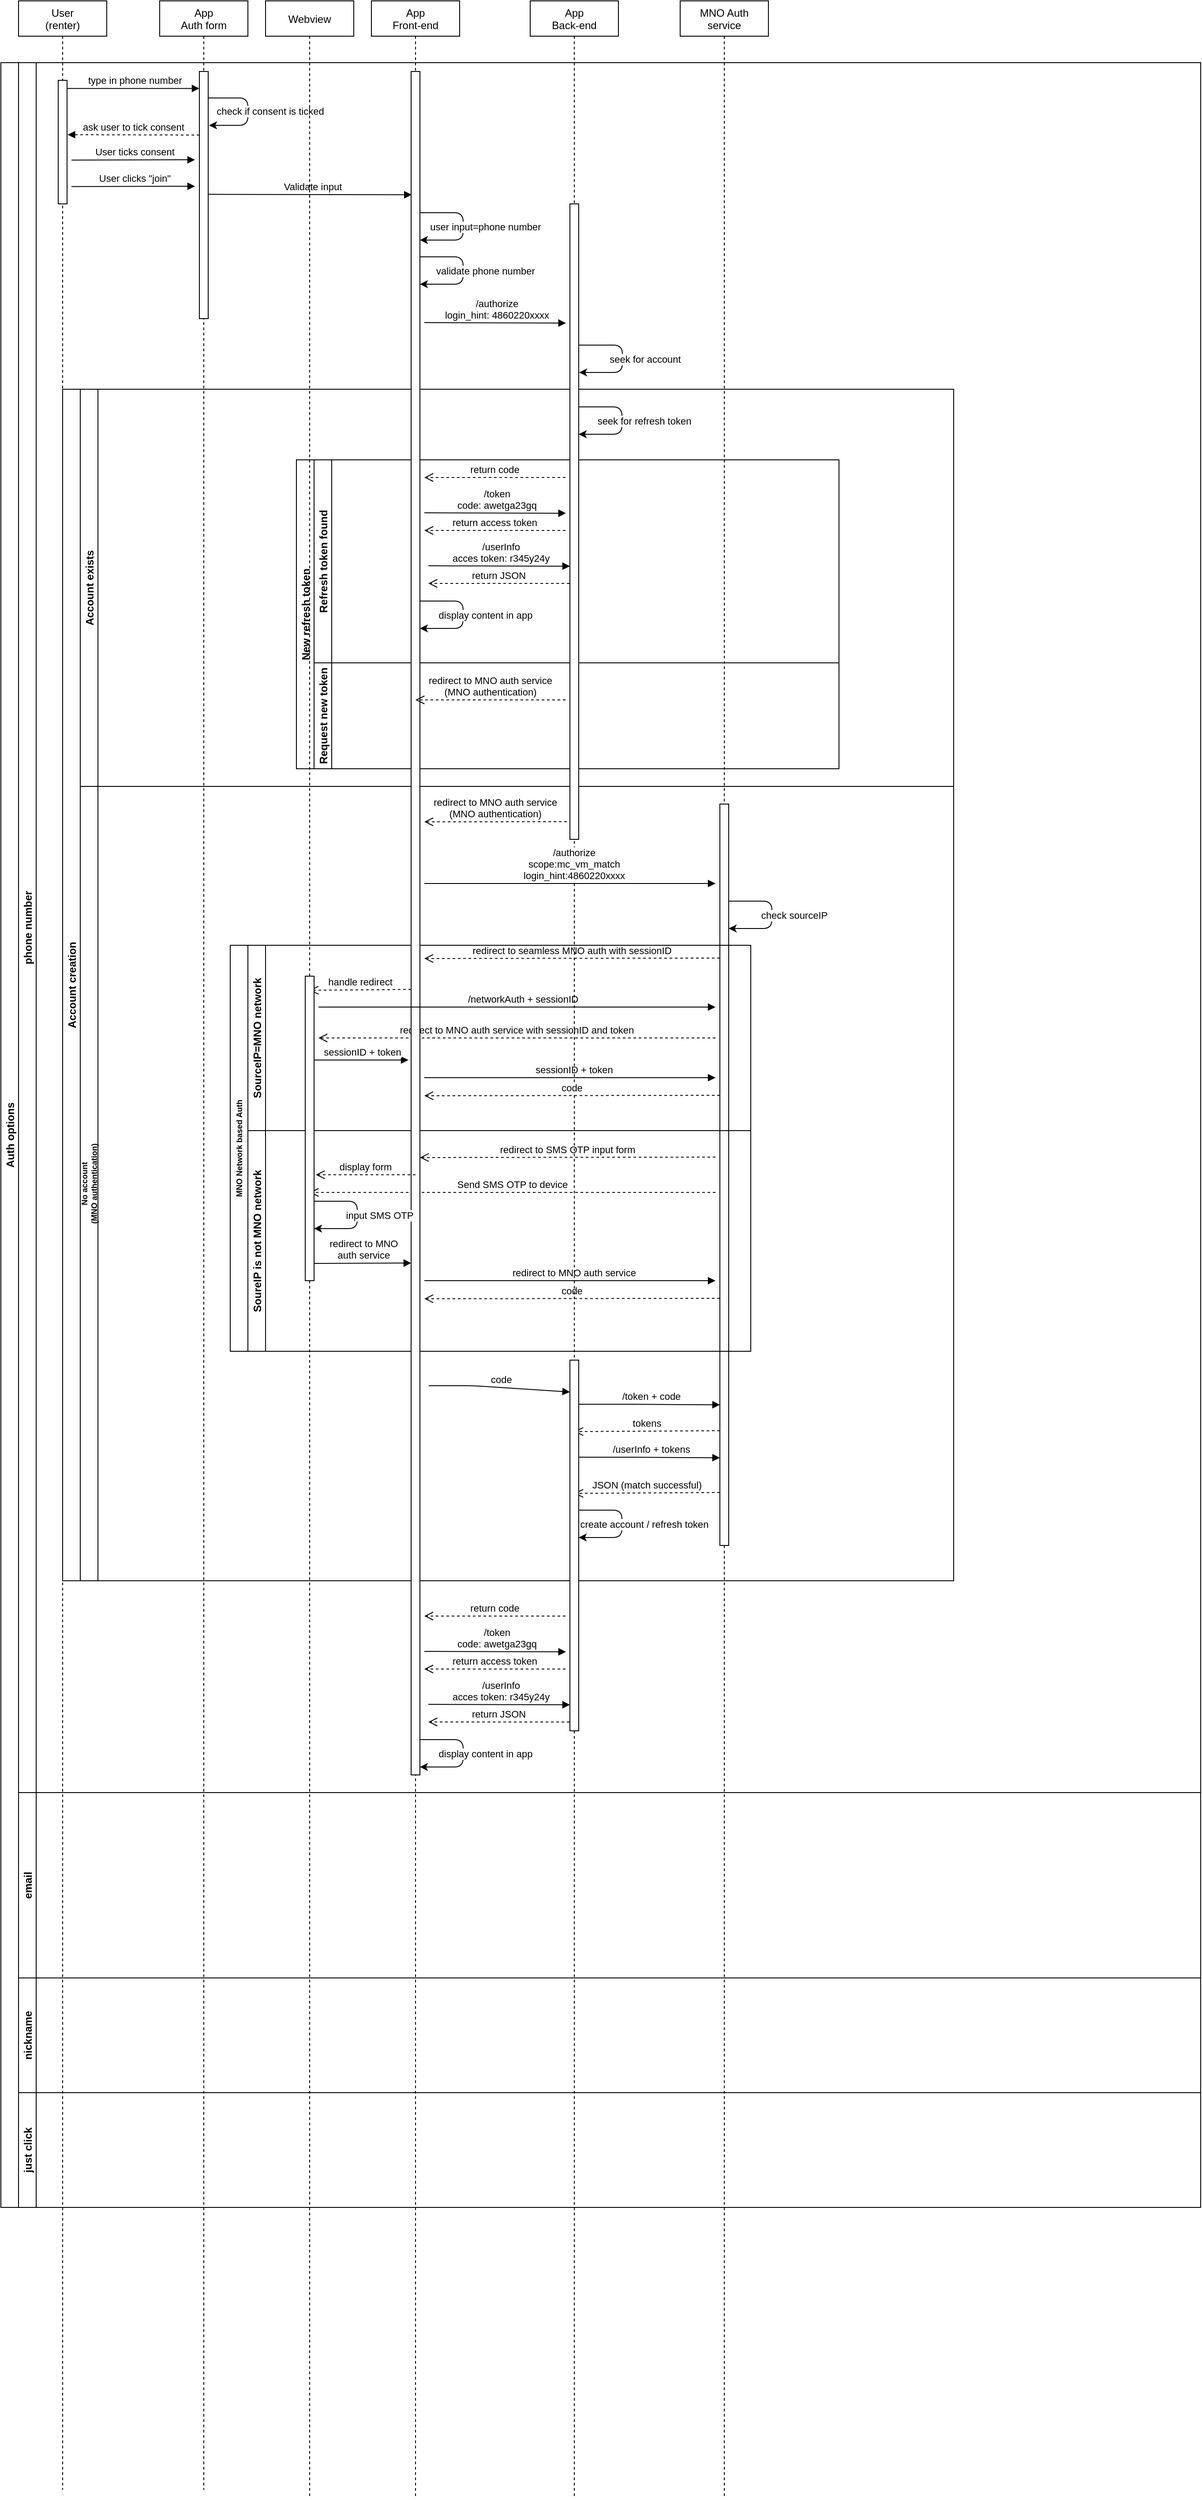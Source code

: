 <mxfile version="15.2.9" type="github">
  <diagram id="kgpKYQtTHZ0yAKxKKP6v" name="Page-1">
    <mxGraphModel dx="1221" dy="672" grid="1" gridSize="10" guides="1" tooltips="1" connect="1" arrows="1" fold="1" page="1" pageScale="1" pageWidth="850" pageHeight="1100" math="0" shadow="0">
      <root>
        <mxCell id="0" />
        <mxCell id="1" parent="0" />
        <mxCell id="3nuBFxr9cyL0pnOWT2aG-1" value="User&#xa;(renter)" style="shape=umlLifeline;perimeter=lifelinePerimeter;container=1;collapsible=0;recursiveResize=0;rounded=0;shadow=0;strokeWidth=1;" parent="1" vertex="1">
          <mxGeometry x="70" y="80" width="100" height="2820" as="geometry" />
        </mxCell>
        <mxCell id="3nuBFxr9cyL0pnOWT2aG-4" value="" style="points=[];perimeter=orthogonalPerimeter;rounded=0;shadow=0;strokeWidth=1;" parent="3nuBFxr9cyL0pnOWT2aG-1" vertex="1">
          <mxGeometry x="45" y="90" width="10" height="140" as="geometry" />
        </mxCell>
        <mxCell id="3nuBFxr9cyL0pnOWT2aG-5" value="App&#xa;Auth form" style="shape=umlLifeline;perimeter=lifelinePerimeter;container=1;collapsible=0;recursiveResize=0;rounded=0;shadow=0;strokeWidth=1;" parent="1" vertex="1">
          <mxGeometry x="230" y="80" width="100" height="2820" as="geometry" />
        </mxCell>
        <mxCell id="3nuBFxr9cyL0pnOWT2aG-6" value="" style="points=[];perimeter=orthogonalPerimeter;rounded=0;shadow=0;strokeWidth=1;" parent="3nuBFxr9cyL0pnOWT2aG-5" vertex="1">
          <mxGeometry x="45" y="80" width="10" height="280" as="geometry" />
        </mxCell>
        <mxCell id="Zf3G7hdso3-D3wc9qhFH-11" value="" style="endArrow=classic;html=1;" edge="1" parent="3nuBFxr9cyL0pnOWT2aG-5" source="3nuBFxr9cyL0pnOWT2aG-6">
          <mxGeometry relative="1" as="geometry">
            <mxPoint x="60" y="110" as="sourcePoint" />
            <mxPoint x="56" y="141" as="targetPoint" />
            <Array as="points">
              <mxPoint x="100" y="110" />
              <mxPoint x="100" y="141" />
            </Array>
          </mxGeometry>
        </mxCell>
        <mxCell id="Zf3G7hdso3-D3wc9qhFH-12" value="check if consent is ticked" style="edgeLabel;resizable=0;html=1;align=center;verticalAlign=middle;" connectable="0" vertex="1" parent="Zf3G7hdso3-D3wc9qhFH-11">
          <mxGeometry relative="1" as="geometry">
            <mxPoint x="25" as="offset" />
          </mxGeometry>
        </mxCell>
        <mxCell id="3nuBFxr9cyL0pnOWT2aG-9" value="ask user to tick consent" style="verticalAlign=bottom;endArrow=block;shadow=0;strokeWidth=1;entryX=1.067;entryY=0.44;entryDx=0;entryDy=0;entryPerimeter=0;dashed=1;" parent="1" source="3nuBFxr9cyL0pnOWT2aG-6" target="3nuBFxr9cyL0pnOWT2aG-4" edge="1">
          <mxGeometry relative="1" as="geometry">
            <mxPoint x="240" y="200" as="sourcePoint" />
            <mxPoint x="178" y="227" as="targetPoint" />
            <Array as="points">
              <mxPoint x="270" y="232" />
            </Array>
          </mxGeometry>
        </mxCell>
        <mxCell id="Zf3G7hdso3-D3wc9qhFH-1" value="MNO Auth&#xa;service" style="shape=umlLifeline;perimeter=lifelinePerimeter;container=1;collapsible=0;recursiveResize=0;rounded=0;shadow=0;strokeWidth=1;" vertex="1" parent="1">
          <mxGeometry x="820" y="80" width="100" height="2830" as="geometry" />
        </mxCell>
        <mxCell id="Zf3G7hdso3-D3wc9qhFH-4" value="Auth options" style="swimlane;childLayout=stackLayout;resizeParent=1;resizeParentMax=0;horizontal=0;startSize=20;horizontalStack=0;" vertex="1" parent="1">
          <mxGeometry x="50" y="150" width="1360" height="2430" as="geometry" />
        </mxCell>
        <mxCell id="Zf3G7hdso3-D3wc9qhFH-5" value="phone number" style="swimlane;startSize=20;horizontal=0;" vertex="1" parent="Zf3G7hdso3-D3wc9qhFH-4">
          <mxGeometry x="20" width="1340" height="1960" as="geometry" />
        </mxCell>
        <mxCell id="Zf3G7hdso3-D3wc9qhFH-16" value="User ticks consent" style="verticalAlign=bottom;endArrow=block;shadow=0;strokeWidth=1;" edge="1" parent="Zf3G7hdso3-D3wc9qhFH-5">
          <mxGeometry x="0.03" relative="1" as="geometry">
            <mxPoint x="60" y="110.32" as="sourcePoint" />
            <mxPoint x="200" y="110" as="targetPoint" />
            <mxPoint as="offset" />
          </mxGeometry>
        </mxCell>
        <mxCell id="Zf3G7hdso3-D3wc9qhFH-17" value="User clicks &quot;join&quot;" style="verticalAlign=bottom;endArrow=block;shadow=0;strokeWidth=1;" edge="1" parent="Zf3G7hdso3-D3wc9qhFH-5">
          <mxGeometry x="0.03" relative="1" as="geometry">
            <mxPoint x="60" y="140.32" as="sourcePoint" />
            <mxPoint x="200" y="140" as="targetPoint" />
            <mxPoint as="offset" />
          </mxGeometry>
        </mxCell>
        <mxCell id="Zf3G7hdso3-D3wc9qhFH-40" value="/authorize&#xa;login_hint: 4860220xxxx" style="verticalAlign=bottom;endArrow=block;shadow=0;strokeWidth=1;entryX=0.067;entryY=0.123;entryDx=0;entryDy=0;entryPerimeter=0;exitX=1.024;exitY=0.497;exitDx=0;exitDy=0;exitPerimeter=0;" edge="1" parent="Zf3G7hdso3-D3wc9qhFH-5">
          <mxGeometry x="0.03" relative="1" as="geometry">
            <mxPoint x="460" y="294.5" as="sourcePoint" />
            <mxPoint x="620.43" y="295.0" as="targetPoint" />
            <mxPoint as="offset" />
          </mxGeometry>
        </mxCell>
        <mxCell id="Zf3G7hdso3-D3wc9qhFH-49" value="Account creation" style="swimlane;childLayout=stackLayout;resizeParent=1;resizeParentMax=0;horizontal=0;startSize=20;horizontalStack=0;" vertex="1" parent="Zf3G7hdso3-D3wc9qhFH-5">
          <mxGeometry x="50" y="370" width="1010" height="1350" as="geometry" />
        </mxCell>
        <mxCell id="Zf3G7hdso3-D3wc9qhFH-50" value="Account exists" style="swimlane;startSize=20;horizontal=0;" vertex="1" parent="Zf3G7hdso3-D3wc9qhFH-49">
          <mxGeometry x="20" width="990" height="450" as="geometry" />
        </mxCell>
        <mxCell id="Zf3G7hdso3-D3wc9qhFH-57" value="New refresh token" style="swimlane;childLayout=stackLayout;resizeParent=1;resizeParentMax=0;horizontal=0;startSize=20;horizontalStack=0;" vertex="1" parent="Zf3G7hdso3-D3wc9qhFH-50">
          <mxGeometry x="245" y="80" width="615" height="350" as="geometry" />
        </mxCell>
        <mxCell id="Zf3G7hdso3-D3wc9qhFH-58" value="Refresh token found" style="swimlane;startSize=20;horizontal=0;" vertex="1" parent="Zf3G7hdso3-D3wc9qhFH-57">
          <mxGeometry x="20" width="595" height="230" as="geometry" />
        </mxCell>
        <mxCell id="3nuBFxr9cyL0pnOWT2aG-7" value="return code" style="verticalAlign=bottom;endArrow=open;dashed=1;endSize=8;shadow=0;strokeWidth=1;" parent="Zf3G7hdso3-D3wc9qhFH-58" edge="1">
          <mxGeometry relative="1" as="geometry">
            <mxPoint x="125" y="20" as="targetPoint" />
            <mxPoint x="285" y="20" as="sourcePoint" />
          </mxGeometry>
        </mxCell>
        <mxCell id="Zf3G7hdso3-D3wc9qhFH-64" value="return JSON" style="verticalAlign=bottom;endArrow=open;dashed=1;endSize=8;shadow=0;strokeWidth=1;" edge="1" parent="Zf3G7hdso3-D3wc9qhFH-58">
          <mxGeometry relative="1" as="geometry">
            <mxPoint x="129.57" y="140" as="targetPoint" />
            <mxPoint x="289.57" y="140" as="sourcePoint" />
          </mxGeometry>
        </mxCell>
        <mxCell id="Zf3G7hdso3-D3wc9qhFH-63" value="/userInfo&#xa;acces token: r345y24y" style="verticalAlign=bottom;endArrow=block;shadow=0;strokeWidth=1;entryX=0.067;entryY=0.123;entryDx=0;entryDy=0;entryPerimeter=0;exitX=1.024;exitY=0.497;exitDx=0;exitDy=0;exitPerimeter=0;" edge="1" parent="Zf3G7hdso3-D3wc9qhFH-58">
          <mxGeometry x="0.03" relative="1" as="geometry">
            <mxPoint x="129.57" y="120" as="sourcePoint" />
            <mxPoint x="290.0" y="120.5" as="targetPoint" />
            <mxPoint as="offset" />
          </mxGeometry>
        </mxCell>
        <mxCell id="Zf3G7hdso3-D3wc9qhFH-59" value="Request new token" style="swimlane;startSize=20;horizontal=0;" vertex="1" parent="Zf3G7hdso3-D3wc9qhFH-57">
          <mxGeometry x="20" y="230" width="595" height="120" as="geometry" />
        </mxCell>
        <mxCell id="Zf3G7hdso3-D3wc9qhFH-51" value="No account&#xa;(MNO authentication)" style="swimlane;startSize=20;horizontal=0;fontSize=9;" vertex="1" parent="Zf3G7hdso3-D3wc9qhFH-49">
          <mxGeometry x="20" y="450" width="990" height="900" as="geometry" />
        </mxCell>
        <mxCell id="Zf3G7hdso3-D3wc9qhFH-2" value="" style="points=[];perimeter=orthogonalPerimeter;rounded=0;shadow=0;strokeWidth=1;" vertex="1" parent="Zf3G7hdso3-D3wc9qhFH-51">
          <mxGeometry x="725" y="20" width="10" height="840" as="geometry" />
        </mxCell>
        <mxCell id="Zf3G7hdso3-D3wc9qhFH-68" value="redirect to MNO auth service&#xa;(MNO authentication)" style="verticalAlign=bottom;endArrow=open;dashed=1;endSize=8;shadow=0;strokeWidth=1;entryX=1.34;entryY=0.913;entryDx=0;entryDy=0;entryPerimeter=0;" edge="1" parent="Zf3G7hdso3-D3wc9qhFH-51">
          <mxGeometry relative="1" as="geometry">
            <mxPoint x="390.0" y="40.14" as="targetPoint" />
            <mxPoint x="551.6" y="40" as="sourcePoint" />
          </mxGeometry>
        </mxCell>
        <mxCell id="Zf3G7hdso3-D3wc9qhFH-20" value="" style="endArrow=classic;html=1;" edge="1" parent="Zf3G7hdso3-D3wc9qhFH-51">
          <mxGeometry relative="1" as="geometry">
            <mxPoint x="735" y="130" as="sourcePoint" />
            <mxPoint x="735" y="161" as="targetPoint" />
            <Array as="points">
              <mxPoint x="784" y="130" />
              <mxPoint x="784" y="161" />
            </Array>
          </mxGeometry>
        </mxCell>
        <mxCell id="Zf3G7hdso3-D3wc9qhFH-21" value="check sourceIP" style="edgeLabel;resizable=0;html=1;align=center;verticalAlign=middle;" connectable="0" vertex="1" parent="Zf3G7hdso3-D3wc9qhFH-20">
          <mxGeometry relative="1" as="geometry">
            <mxPoint x="25" as="offset" />
          </mxGeometry>
        </mxCell>
        <mxCell id="Zf3G7hdso3-D3wc9qhFH-69" value="redirect to seamless MNO auth with sessionID" style="verticalAlign=bottom;endArrow=open;dashed=1;endSize=8;shadow=0;strokeWidth=1;" edge="1" parent="Zf3G7hdso3-D3wc9qhFH-51">
          <mxGeometry relative="1" as="geometry">
            <mxPoint x="390" y="195" as="targetPoint" />
            <mxPoint x="725.0" y="194.5" as="sourcePoint" />
          </mxGeometry>
        </mxCell>
        <mxCell id="Zf3G7hdso3-D3wc9qhFH-71" value="MNO Network based Auth" style="swimlane;childLayout=stackLayout;resizeParent=1;resizeParentMax=0;horizontal=0;startSize=20;horizontalStack=0;fontSize=9;" vertex="1" parent="Zf3G7hdso3-D3wc9qhFH-51">
          <mxGeometry x="170" y="180" width="590" height="460" as="geometry" />
        </mxCell>
        <mxCell id="Zf3G7hdso3-D3wc9qhFH-72" value="SourceIP=MNO network" style="swimlane;startSize=20;horizontal=0;" vertex="1" parent="Zf3G7hdso3-D3wc9qhFH-71">
          <mxGeometry x="20" width="570" height="210" as="geometry" />
        </mxCell>
        <mxCell id="Zf3G7hdso3-D3wc9qhFH-75" value="redirect to MNO auth service with sessionID and token" style="verticalAlign=bottom;endArrow=open;dashed=1;endSize=8;shadow=0;strokeWidth=1;" edge="1" parent="Zf3G7hdso3-D3wc9qhFH-72">
          <mxGeometry relative="1" as="geometry">
            <mxPoint x="80" y="105" as="targetPoint" />
            <mxPoint x="530" y="105" as="sourcePoint" />
          </mxGeometry>
        </mxCell>
        <mxCell id="Zf3G7hdso3-D3wc9qhFH-83" value="sessionID + token" style="verticalAlign=bottom;endArrow=block;shadow=0;strokeWidth=1;" edge="1" parent="Zf3G7hdso3-D3wc9qhFH-72">
          <mxGeometry x="0.03" relative="1" as="geometry">
            <mxPoint x="200" y="150" as="sourcePoint" />
            <mxPoint x="530" y="150" as="targetPoint" />
            <mxPoint as="offset" />
            <Array as="points">
              <mxPoint x="250" y="150" />
            </Array>
          </mxGeometry>
        </mxCell>
        <mxCell id="Zf3G7hdso3-D3wc9qhFH-73" value="SoureIP is not MNO network" style="swimlane;startSize=20;horizontal=0;" vertex="1" parent="Zf3G7hdso3-D3wc9qhFH-71">
          <mxGeometry x="20" y="210" width="570" height="250" as="geometry" />
        </mxCell>
        <mxCell id="Zf3G7hdso3-D3wc9qhFH-78" value="redirect to SMS OTP input form" style="verticalAlign=bottom;endArrow=open;dashed=1;endSize=8;shadow=0;strokeWidth=1;" edge="1" parent="Zf3G7hdso3-D3wc9qhFH-73">
          <mxGeometry relative="1" as="geometry">
            <mxPoint x="195" y="30.5" as="targetPoint" />
            <mxPoint x="530" y="30" as="sourcePoint" />
          </mxGeometry>
        </mxCell>
        <mxCell id="Zf3G7hdso3-D3wc9qhFH-87" value="Send SMS OTP to device" style="verticalAlign=bottom;endArrow=open;dashed=1;endSize=8;shadow=0;strokeWidth=1;" edge="1" parent="Zf3G7hdso3-D3wc9qhFH-73" target="Zf3G7hdso3-D3wc9qhFH-79">
          <mxGeometry relative="1" as="geometry">
            <mxPoint x="195" y="70.5" as="targetPoint" />
            <mxPoint x="530" y="70" as="sourcePoint" />
          </mxGeometry>
        </mxCell>
        <mxCell id="Zf3G7hdso3-D3wc9qhFH-89" value="redirect to MNO auth service" style="verticalAlign=bottom;endArrow=block;shadow=0;strokeWidth=1;" edge="1" parent="Zf3G7hdso3-D3wc9qhFH-73">
          <mxGeometry x="0.03" relative="1" as="geometry">
            <mxPoint x="200" y="170.0" as="sourcePoint" />
            <mxPoint x="530" y="170.0" as="targetPoint" />
            <mxPoint as="offset" />
            <Array as="points">
              <mxPoint x="250" y="170" />
            </Array>
          </mxGeometry>
        </mxCell>
        <mxCell id="Zf3G7hdso3-D3wc9qhFH-90" value="code" style="verticalAlign=bottom;endArrow=open;dashed=1;endSize=8;shadow=0;strokeWidth=1;" edge="1" parent="Zf3G7hdso3-D3wc9qhFH-73">
          <mxGeometry relative="1" as="geometry">
            <mxPoint x="200" y="190.5" as="targetPoint" />
            <mxPoint x="535" y="190.0" as="sourcePoint" />
          </mxGeometry>
        </mxCell>
        <mxCell id="Zf3G7hdso3-D3wc9qhFH-92" value="code" style="verticalAlign=bottom;endArrow=block;shadow=0;strokeWidth=1;entryX=0;entryY=0.086;entryDx=0;entryDy=0;entryPerimeter=0;" edge="1" parent="Zf3G7hdso3-D3wc9qhFH-51" target="Zf3G7hdso3-D3wc9qhFH-91">
          <mxGeometry x="0.03" relative="1" as="geometry">
            <mxPoint x="395" y="679" as="sourcePoint" />
            <mxPoint x="725" y="679" as="targetPoint" />
            <mxPoint as="offset" />
            <Array as="points">
              <mxPoint x="445" y="679" />
            </Array>
          </mxGeometry>
        </mxCell>
        <mxCell id="Zf3G7hdso3-D3wc9qhFH-94" value="/token + code" style="verticalAlign=bottom;endArrow=block;shadow=0;strokeWidth=1;entryX=0;entryY=0.086;entryDx=0;entryDy=0;entryPerimeter=0;" edge="1" parent="Zf3G7hdso3-D3wc9qhFH-51">
          <mxGeometry x="0.03" relative="1" as="geometry">
            <mxPoint x="565" y="700" as="sourcePoint" />
            <mxPoint x="725" y="700.67" as="targetPoint" />
            <mxPoint as="offset" />
            <Array as="points">
              <mxPoint x="615" y="700" />
            </Array>
          </mxGeometry>
        </mxCell>
        <mxCell id="Zf3G7hdso3-D3wc9qhFH-95" value="tokens" style="verticalAlign=bottom;endArrow=open;dashed=1;endSize=8;shadow=0;strokeWidth=1;" edge="1" parent="Zf3G7hdso3-D3wc9qhFH-51">
          <mxGeometry relative="1" as="geometry">
            <mxPoint x="560" y="731" as="targetPoint" />
            <mxPoint x="725" y="730" as="sourcePoint" />
          </mxGeometry>
        </mxCell>
        <mxCell id="Zf3G7hdso3-D3wc9qhFH-96" value="/userInfo + tokens" style="verticalAlign=bottom;endArrow=block;shadow=0;strokeWidth=1;entryX=0;entryY=0.086;entryDx=0;entryDy=0;entryPerimeter=0;" edge="1" parent="Zf3G7hdso3-D3wc9qhFH-51">
          <mxGeometry x="0.03" relative="1" as="geometry">
            <mxPoint x="565" y="760" as="sourcePoint" />
            <mxPoint x="725" y="760.67" as="targetPoint" />
            <mxPoint as="offset" />
            <Array as="points">
              <mxPoint x="615" y="760" />
            </Array>
          </mxGeometry>
        </mxCell>
        <mxCell id="Zf3G7hdso3-D3wc9qhFH-97" value="JSON (match successful)" style="verticalAlign=bottom;endArrow=open;dashed=1;endSize=8;shadow=0;strokeWidth=1;" edge="1" parent="Zf3G7hdso3-D3wc9qhFH-51">
          <mxGeometry relative="1" as="geometry">
            <mxPoint x="560" y="801" as="targetPoint" />
            <mxPoint x="725" y="800" as="sourcePoint" />
          </mxGeometry>
        </mxCell>
        <mxCell id="Zf3G7hdso3-D3wc9qhFH-6" value="email" style="swimlane;startSize=20;horizontal=0;" vertex="1" parent="Zf3G7hdso3-D3wc9qhFH-4">
          <mxGeometry x="20" y="1960" width="1340" height="210" as="geometry" />
        </mxCell>
        <mxCell id="Zf3G7hdso3-D3wc9qhFH-10" value="nickname" style="swimlane;startSize=20;horizontal=0;" vertex="1" parent="Zf3G7hdso3-D3wc9qhFH-4">
          <mxGeometry x="20" y="2170" width="1340" height="130" as="geometry" />
        </mxCell>
        <mxCell id="Zf3G7hdso3-D3wc9qhFH-7" value="just click" style="swimlane;startSize=20;horizontal=0;" vertex="1" parent="Zf3G7hdso3-D3wc9qhFH-4">
          <mxGeometry x="20" y="2300" width="1340" height="130" as="geometry" />
        </mxCell>
        <mxCell id="Zf3G7hdso3-D3wc9qhFH-22" value="App&#xa;Front-end" style="shape=umlLifeline;perimeter=lifelinePerimeter;container=1;collapsible=0;recursiveResize=0;rounded=0;shadow=0;strokeWidth=1;" vertex="1" parent="1">
          <mxGeometry x="470" y="80" width="100" height="2830" as="geometry" />
        </mxCell>
        <mxCell id="Zf3G7hdso3-D3wc9qhFH-23" value="" style="points=[];perimeter=orthogonalPerimeter;rounded=0;shadow=0;strokeWidth=1;" vertex="1" parent="Zf3G7hdso3-D3wc9qhFH-22">
          <mxGeometry x="45" y="80" width="10" height="1930" as="geometry" />
        </mxCell>
        <mxCell id="Zf3G7hdso3-D3wc9qhFH-26" value="Validate input" style="verticalAlign=bottom;endArrow=block;shadow=0;strokeWidth=1;entryX=0.067;entryY=0.123;entryDx=0;entryDy=0;entryPerimeter=0;exitX=1.024;exitY=0.497;exitDx=0;exitDy=0;exitPerimeter=0;" edge="1" parent="Zf3G7hdso3-D3wc9qhFH-22" source="3nuBFxr9cyL0pnOWT2aG-6">
          <mxGeometry x="0.03" relative="1" as="geometry">
            <mxPoint x="-110" y="220" as="sourcePoint" />
            <mxPoint x="45.67" y="219.66" as="targetPoint" />
            <mxPoint as="offset" />
          </mxGeometry>
        </mxCell>
        <mxCell id="Zf3G7hdso3-D3wc9qhFH-41" value="" style="endArrow=classic;html=1;" edge="1" parent="Zf3G7hdso3-D3wc9qhFH-22">
          <mxGeometry relative="1" as="geometry">
            <mxPoint x="55" y="240" as="sourcePoint" />
            <mxPoint x="55" y="271" as="targetPoint" />
            <Array as="points">
              <mxPoint x="104" y="240" />
              <mxPoint x="104" y="271" />
            </Array>
          </mxGeometry>
        </mxCell>
        <mxCell id="Zf3G7hdso3-D3wc9qhFH-42" value="user input=phone number" style="edgeLabel;resizable=0;html=1;align=center;verticalAlign=middle;" connectable="0" vertex="1" parent="Zf3G7hdso3-D3wc9qhFH-41">
          <mxGeometry relative="1" as="geometry">
            <mxPoint x="25" as="offset" />
          </mxGeometry>
        </mxCell>
        <mxCell id="Zf3G7hdso3-D3wc9qhFH-43" value="" style="endArrow=classic;html=1;" edge="1" parent="Zf3G7hdso3-D3wc9qhFH-22">
          <mxGeometry relative="1" as="geometry">
            <mxPoint x="55" y="290" as="sourcePoint" />
            <mxPoint x="55" y="321" as="targetPoint" />
            <Array as="points">
              <mxPoint x="104" y="290" />
              <mxPoint x="104" y="321" />
            </Array>
          </mxGeometry>
        </mxCell>
        <mxCell id="Zf3G7hdso3-D3wc9qhFH-44" value="validate phone number" style="edgeLabel;resizable=0;html=1;align=center;verticalAlign=middle;" connectable="0" vertex="1" parent="Zf3G7hdso3-D3wc9qhFH-43">
          <mxGeometry relative="1" as="geometry">
            <mxPoint x="25" as="offset" />
          </mxGeometry>
        </mxCell>
        <mxCell id="Zf3G7hdso3-D3wc9qhFH-65" value="" style="endArrow=classic;html=1;" edge="1" parent="Zf3G7hdso3-D3wc9qhFH-22">
          <mxGeometry relative="1" as="geometry">
            <mxPoint x="55" y="680" as="sourcePoint" />
            <mxPoint x="55" y="711" as="targetPoint" />
            <Array as="points">
              <mxPoint x="104" y="680" />
              <mxPoint x="104" y="711" />
            </Array>
          </mxGeometry>
        </mxCell>
        <mxCell id="Zf3G7hdso3-D3wc9qhFH-66" value="display content in app" style="edgeLabel;resizable=0;html=1;align=center;verticalAlign=middle;" connectable="0" vertex="1" parent="Zf3G7hdso3-D3wc9qhFH-65">
          <mxGeometry relative="1" as="geometry">
            <mxPoint x="25" as="offset" />
          </mxGeometry>
        </mxCell>
        <mxCell id="Zf3G7hdso3-D3wc9qhFH-82" value="handle redirect" style="verticalAlign=bottom;endArrow=open;dashed=1;endSize=8;shadow=0;strokeWidth=1;" edge="1" parent="Zf3G7hdso3-D3wc9qhFH-22">
          <mxGeometry relative="1" as="geometry">
            <mxPoint x="-70" y="1121" as="targetPoint" />
            <mxPoint x="45" y="1120" as="sourcePoint" />
          </mxGeometry>
        </mxCell>
        <mxCell id="Zf3G7hdso3-D3wc9qhFH-70" value="/networkAuth + sessionID" style="verticalAlign=bottom;endArrow=block;shadow=0;strokeWidth=1;" edge="1" parent="Zf3G7hdso3-D3wc9qhFH-22">
          <mxGeometry x="0.03" relative="1" as="geometry">
            <mxPoint x="-60" y="1140" as="sourcePoint" />
            <mxPoint x="390" y="1140" as="targetPoint" />
            <mxPoint as="offset" />
            <Array as="points">
              <mxPoint x="-60" y="1140" />
              <mxPoint x="-10" y="1140" />
            </Array>
          </mxGeometry>
        </mxCell>
        <mxCell id="Zf3G7hdso3-D3wc9qhFH-84" value="display form" style="verticalAlign=bottom;endArrow=open;dashed=1;endSize=8;shadow=0;strokeWidth=1;" edge="1" parent="Zf3G7hdso3-D3wc9qhFH-22">
          <mxGeometry relative="1" as="geometry">
            <mxPoint x="-63" y="1330" as="targetPoint" />
            <mxPoint x="50" y="1330" as="sourcePoint" />
          </mxGeometry>
        </mxCell>
        <mxCell id="Zf3G7hdso3-D3wc9qhFH-88" value="redirect to MNO&#xa;auth service" style="verticalAlign=bottom;endArrow=block;shadow=0;strokeWidth=1;entryX=0.057;entryY=0.794;entryDx=0;entryDy=0;entryPerimeter=0;" edge="1" parent="Zf3G7hdso3-D3wc9qhFH-22">
          <mxGeometry x="0.03" relative="1" as="geometry">
            <mxPoint x="-65.57" y="1430.46" as="sourcePoint" />
            <mxPoint x="45.0" y="1430" as="targetPoint" />
            <mxPoint as="offset" />
            <Array as="points" />
          </mxGeometry>
        </mxCell>
        <mxCell id="Zf3G7hdso3-D3wc9qhFH-38" value="App&#xa;Back-end" style="shape=umlLifeline;perimeter=lifelinePerimeter;container=1;collapsible=0;recursiveResize=0;rounded=0;shadow=0;strokeWidth=1;" vertex="1" parent="1">
          <mxGeometry x="650" y="80" width="100" height="2830" as="geometry" />
        </mxCell>
        <mxCell id="Zf3G7hdso3-D3wc9qhFH-39" value="" style="points=[];perimeter=orthogonalPerimeter;rounded=0;shadow=0;strokeWidth=1;" vertex="1" parent="Zf3G7hdso3-D3wc9qhFH-38">
          <mxGeometry x="45" y="230" width="10" height="720" as="geometry" />
        </mxCell>
        <mxCell id="Zf3G7hdso3-D3wc9qhFH-27" value="" style="endArrow=classic;html=1;" edge="1" parent="Zf3G7hdso3-D3wc9qhFH-38">
          <mxGeometry relative="1" as="geometry">
            <mxPoint x="55.5" y="390" as="sourcePoint" />
            <mxPoint x="55.5" y="421" as="targetPoint" />
            <Array as="points">
              <mxPoint x="104.5" y="390" />
              <mxPoint x="104.5" y="421" />
            </Array>
          </mxGeometry>
        </mxCell>
        <mxCell id="Zf3G7hdso3-D3wc9qhFH-28" value="seek for account" style="edgeLabel;resizable=0;html=1;align=center;verticalAlign=middle;" connectable="0" vertex="1" parent="Zf3G7hdso3-D3wc9qhFH-27">
          <mxGeometry relative="1" as="geometry">
            <mxPoint x="25" as="offset" />
          </mxGeometry>
        </mxCell>
        <mxCell id="Zf3G7hdso3-D3wc9qhFH-55" value="" style="endArrow=classic;html=1;" edge="1" parent="Zf3G7hdso3-D3wc9qhFH-38">
          <mxGeometry relative="1" as="geometry">
            <mxPoint x="55" y="460" as="sourcePoint" />
            <mxPoint x="55" y="491" as="targetPoint" />
            <Array as="points">
              <mxPoint x="104" y="460" />
              <mxPoint x="104" y="491" />
            </Array>
          </mxGeometry>
        </mxCell>
        <mxCell id="Zf3G7hdso3-D3wc9qhFH-56" value="seek for refresh token" style="edgeLabel;resizable=0;html=1;align=center;verticalAlign=middle;" connectable="0" vertex="1" parent="Zf3G7hdso3-D3wc9qhFH-55">
          <mxGeometry relative="1" as="geometry">
            <mxPoint x="25" as="offset" />
          </mxGeometry>
        </mxCell>
        <mxCell id="Zf3G7hdso3-D3wc9qhFH-61" value="/token&#xa;code: awetga23gq" style="verticalAlign=bottom;endArrow=block;shadow=0;strokeWidth=1;entryX=0.067;entryY=0.123;entryDx=0;entryDy=0;entryPerimeter=0;exitX=1.024;exitY=0.497;exitDx=0;exitDy=0;exitPerimeter=0;" edge="1" parent="Zf3G7hdso3-D3wc9qhFH-38">
          <mxGeometry x="0.03" relative="1" as="geometry">
            <mxPoint x="-120" y="580" as="sourcePoint" />
            <mxPoint x="40.43" y="580.5" as="targetPoint" />
            <mxPoint as="offset" />
          </mxGeometry>
        </mxCell>
        <mxCell id="Zf3G7hdso3-D3wc9qhFH-62" value="return access token" style="verticalAlign=bottom;endArrow=open;dashed=1;endSize=8;shadow=0;strokeWidth=1;" edge="1" parent="Zf3G7hdso3-D3wc9qhFH-38">
          <mxGeometry relative="1" as="geometry">
            <mxPoint x="-120" y="600" as="targetPoint" />
            <mxPoint x="40" y="600" as="sourcePoint" />
          </mxGeometry>
        </mxCell>
        <mxCell id="Zf3G7hdso3-D3wc9qhFH-19" value="/authorize&#xa;scope:mc_vm_match&#xa;login_hint:4860220xxxx" style="verticalAlign=bottom;endArrow=block;shadow=0;strokeWidth=1;" edge="1" parent="Zf3G7hdso3-D3wc9qhFH-38">
          <mxGeometry x="0.03" relative="1" as="geometry">
            <mxPoint x="-120" y="1000" as="sourcePoint" />
            <mxPoint x="210" y="1000" as="targetPoint" />
            <mxPoint as="offset" />
            <Array as="points">
              <mxPoint x="-120" y="1000" />
              <mxPoint x="-70" y="1000" />
            </Array>
          </mxGeometry>
        </mxCell>
        <mxCell id="Zf3G7hdso3-D3wc9qhFH-77" value="code" style="verticalAlign=bottom;endArrow=open;dashed=1;endSize=8;shadow=0;strokeWidth=1;" edge="1" parent="Zf3G7hdso3-D3wc9qhFH-38">
          <mxGeometry relative="1" as="geometry">
            <mxPoint x="-120" y="1240.5" as="targetPoint" />
            <mxPoint x="215" y="1240" as="sourcePoint" />
          </mxGeometry>
        </mxCell>
        <mxCell id="Zf3G7hdso3-D3wc9qhFH-91" value="" style="points=[];perimeter=orthogonalPerimeter;rounded=0;shadow=0;strokeWidth=1;" vertex="1" parent="Zf3G7hdso3-D3wc9qhFH-38">
          <mxGeometry x="45" y="1540" width="10" height="420" as="geometry" />
        </mxCell>
        <mxCell id="Zf3G7hdso3-D3wc9qhFH-99" value="" style="endArrow=classic;html=1;" edge="1" parent="Zf3G7hdso3-D3wc9qhFH-38">
          <mxGeometry relative="1" as="geometry">
            <mxPoint x="55" y="1710" as="sourcePoint" />
            <mxPoint x="55" y="1741.0" as="targetPoint" />
            <Array as="points">
              <mxPoint x="104" y="1710" />
              <mxPoint x="104" y="1741" />
            </Array>
          </mxGeometry>
        </mxCell>
        <mxCell id="Zf3G7hdso3-D3wc9qhFH-100" value="create account / refresh token" style="edgeLabel;resizable=0;html=1;align=center;verticalAlign=middle;" connectable="0" vertex="1" parent="Zf3G7hdso3-D3wc9qhFH-99">
          <mxGeometry relative="1" as="geometry">
            <mxPoint x="25" as="offset" />
          </mxGeometry>
        </mxCell>
        <mxCell id="Zf3G7hdso3-D3wc9qhFH-105" value="return code" style="verticalAlign=bottom;endArrow=open;dashed=1;endSize=8;shadow=0;strokeWidth=1;" edge="1" parent="Zf3G7hdso3-D3wc9qhFH-38">
          <mxGeometry relative="1" as="geometry">
            <mxPoint x="-120" y="1830" as="targetPoint" />
            <mxPoint x="40" y="1830" as="sourcePoint" />
          </mxGeometry>
        </mxCell>
        <mxCell id="Zf3G7hdso3-D3wc9qhFH-106" value="return JSON" style="verticalAlign=bottom;endArrow=open;dashed=1;endSize=8;shadow=0;strokeWidth=1;" edge="1" parent="Zf3G7hdso3-D3wc9qhFH-38">
          <mxGeometry relative="1" as="geometry">
            <mxPoint x="-115.43" y="1950" as="targetPoint" />
            <mxPoint x="44.57" y="1950" as="sourcePoint" />
          </mxGeometry>
        </mxCell>
        <mxCell id="Zf3G7hdso3-D3wc9qhFH-107" value="/userInfo&#xa;acces token: r345y24y" style="verticalAlign=bottom;endArrow=block;shadow=0;strokeWidth=1;entryX=0.067;entryY=0.123;entryDx=0;entryDy=0;entryPerimeter=0;exitX=1.024;exitY=0.497;exitDx=0;exitDy=0;exitPerimeter=0;" edge="1" parent="Zf3G7hdso3-D3wc9qhFH-38">
          <mxGeometry x="0.03" relative="1" as="geometry">
            <mxPoint x="-115.43" y="1930" as="sourcePoint" />
            <mxPoint x="45" y="1930.5" as="targetPoint" />
            <mxPoint as="offset" />
          </mxGeometry>
        </mxCell>
        <mxCell id="Zf3G7hdso3-D3wc9qhFH-108" value="" style="endArrow=classic;html=1;" edge="1" parent="Zf3G7hdso3-D3wc9qhFH-38">
          <mxGeometry relative="1" as="geometry">
            <mxPoint x="-125" y="1970" as="sourcePoint" />
            <mxPoint x="-125" y="2001" as="targetPoint" />
            <Array as="points">
              <mxPoint x="-76" y="1970" />
              <mxPoint x="-76" y="2001" />
            </Array>
          </mxGeometry>
        </mxCell>
        <mxCell id="Zf3G7hdso3-D3wc9qhFH-109" value="display content in app" style="edgeLabel;resizable=0;html=1;align=center;verticalAlign=middle;" connectable="0" vertex="1" parent="Zf3G7hdso3-D3wc9qhFH-108">
          <mxGeometry relative="1" as="geometry">
            <mxPoint x="25" as="offset" />
          </mxGeometry>
        </mxCell>
        <mxCell id="Zf3G7hdso3-D3wc9qhFH-110" value="/token&#xa;code: awetga23gq" style="verticalAlign=bottom;endArrow=block;shadow=0;strokeWidth=1;entryX=0.067;entryY=0.123;entryDx=0;entryDy=0;entryPerimeter=0;exitX=1.024;exitY=0.497;exitDx=0;exitDy=0;exitPerimeter=0;" edge="1" parent="Zf3G7hdso3-D3wc9qhFH-38">
          <mxGeometry x="0.03" relative="1" as="geometry">
            <mxPoint x="-120" y="1870" as="sourcePoint" />
            <mxPoint x="40.43" y="1870.5" as="targetPoint" />
            <mxPoint as="offset" />
          </mxGeometry>
        </mxCell>
        <mxCell id="Zf3G7hdso3-D3wc9qhFH-111" value="return access token" style="verticalAlign=bottom;endArrow=open;dashed=1;endSize=8;shadow=0;strokeWidth=1;" edge="1" parent="Zf3G7hdso3-D3wc9qhFH-38">
          <mxGeometry relative="1" as="geometry">
            <mxPoint x="-120" y="1890" as="targetPoint" />
            <mxPoint x="40" y="1890" as="sourcePoint" />
          </mxGeometry>
        </mxCell>
        <mxCell id="Zf3G7hdso3-D3wc9qhFH-67" value="redirect to MNO auth service&#xa;(MNO authentication)" style="verticalAlign=bottom;endArrow=open;dashed=1;endSize=8;shadow=0;strokeWidth=1;" edge="1" parent="1" target="Zf3G7hdso3-D3wc9qhFH-22">
          <mxGeometry relative="1" as="geometry">
            <mxPoint x="515" y="870" as="targetPoint" />
            <mxPoint x="690" y="872" as="sourcePoint" />
          </mxGeometry>
        </mxCell>
        <mxCell id="3nuBFxr9cyL0pnOWT2aG-8" value="type in phone number" style="verticalAlign=bottom;endArrow=block;shadow=0;strokeWidth=1;exitX=1.016;exitY=0.066;exitDx=0;exitDy=0;exitPerimeter=0;" parent="1" source="3nuBFxr9cyL0pnOWT2aG-4" target="3nuBFxr9cyL0pnOWT2aG-6" edge="1">
          <mxGeometry x="0.03" relative="1" as="geometry">
            <mxPoint x="175" y="180" as="sourcePoint" />
            <mxPoint x="340" y="180" as="targetPoint" />
            <mxPoint as="offset" />
          </mxGeometry>
        </mxCell>
        <mxCell id="Zf3G7hdso3-D3wc9qhFH-79" value="Webview" style="shape=umlLifeline;perimeter=lifelinePerimeter;container=1;collapsible=0;recursiveResize=0;rounded=0;shadow=0;strokeWidth=1;" vertex="1" parent="1">
          <mxGeometry x="350" y="80" width="100" height="2830" as="geometry" />
        </mxCell>
        <mxCell id="Zf3G7hdso3-D3wc9qhFH-81" value="" style="points=[];perimeter=orthogonalPerimeter;rounded=0;shadow=0;strokeWidth=1;" vertex="1" parent="Zf3G7hdso3-D3wc9qhFH-79">
          <mxGeometry x="45" y="1105" width="10" height="345" as="geometry" />
        </mxCell>
        <mxCell id="Zf3G7hdso3-D3wc9qhFH-76" value="sessionID + token" style="verticalAlign=bottom;endArrow=block;shadow=0;strokeWidth=1;" edge="1" parent="Zf3G7hdso3-D3wc9qhFH-79">
          <mxGeometry x="0.03" relative="1" as="geometry">
            <mxPoint x="55" y="1200" as="sourcePoint" />
            <mxPoint x="162" y="1200" as="targetPoint" />
            <mxPoint as="offset" />
            <Array as="points" />
          </mxGeometry>
        </mxCell>
        <mxCell id="Zf3G7hdso3-D3wc9qhFH-85" value="" style="endArrow=classic;html=1;" edge="1" parent="Zf3G7hdso3-D3wc9qhFH-79">
          <mxGeometry relative="1" as="geometry">
            <mxPoint x="55" y="1360" as="sourcePoint" />
            <mxPoint x="55" y="1391" as="targetPoint" />
            <Array as="points">
              <mxPoint x="104" y="1360" />
              <mxPoint x="104" y="1391" />
            </Array>
          </mxGeometry>
        </mxCell>
        <mxCell id="Zf3G7hdso3-D3wc9qhFH-86" value="input SMS OTP" style="edgeLabel;resizable=0;html=1;align=center;verticalAlign=middle;" connectable="0" vertex="1" parent="Zf3G7hdso3-D3wc9qhFH-85">
          <mxGeometry relative="1" as="geometry">
            <mxPoint x="25" as="offset" />
          </mxGeometry>
        </mxCell>
      </root>
    </mxGraphModel>
  </diagram>
</mxfile>
